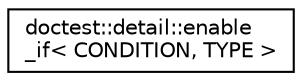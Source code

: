 digraph "Graphical Class Hierarchy"
{
 // LATEX_PDF_SIZE
  edge [fontname="Helvetica",fontsize="10",labelfontname="Helvetica",labelfontsize="10"];
  node [fontname="Helvetica",fontsize="10",shape=record];
  rankdir="LR";
  Node0 [label="doctest::detail::enable\l_if\< CONDITION, TYPE \>",height=0.2,width=0.4,color="black", fillcolor="white", style="filled",URL="$structdoctest_1_1detail_1_1enable__if.html",tooltip=" "];
}
